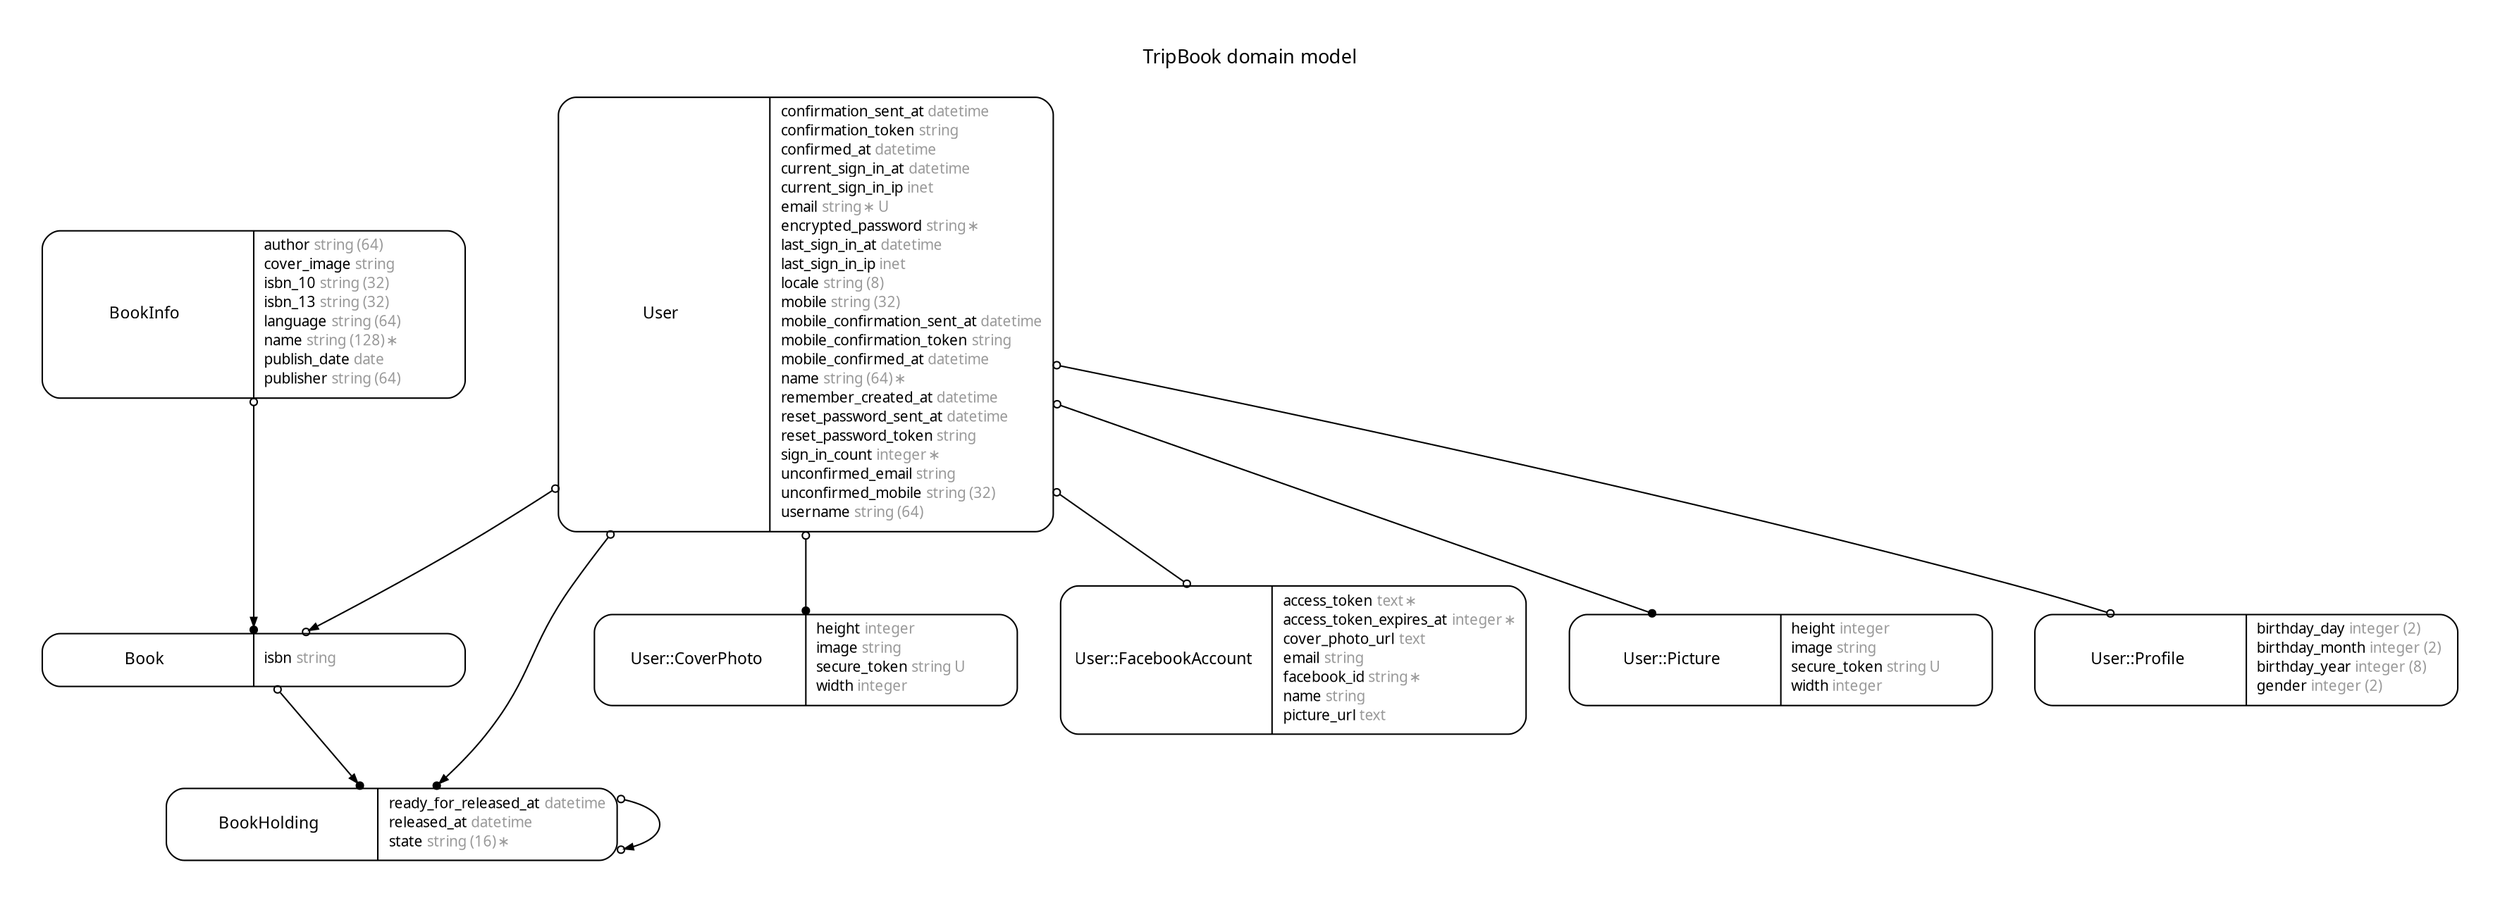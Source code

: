 digraph TripBook {
rankdir = "LR";
ranksep = "0.5";
nodesep = "0.4";
pad = "0.4,0.4";
margin = "0,0";
concentrate = "true";
labelloc = "t";
fontsize = "13";
fontname = "Arial BoldMT";
node[ shape  =  "Mrecord" , fontsize  =  "10" , fontname  =  "ArialMT" , margin  =  "0.07,0.05" , penwidth  =  "1.0"];
edge[ fontname  =  "ArialMT" , fontsize  =  "7" , dir  =  "both" , arrowsize  =  "0.9" , penwidth  =  "1.0" , labelangle  =  "32" , labeldistance  =  "1.8"];
rankdir = "TB";
label = "TripBook domain model\n\n";
m_Book [label = <<table border="0" align="center" cellspacing="0.5" cellpadding="0" width="134">
  <tr><td align="center" valign="bottom" width="130"><font face="Arial BoldMT" point-size="11">Book</font></td></tr>
</table>
|
<table border="0" align="left" cellspacing="2" cellpadding="0" width="134">
  <tr><td align="left" width="130" port="isbn">isbn <font face="Arial ItalicMT" color="grey60">string</font></td></tr>
</table>
>];
m_BookHolding [label = <<table border="0" align="center" cellspacing="0.5" cellpadding="0" width="134">
  <tr><td align="center" valign="bottom" width="130"><font face="Arial BoldMT" point-size="11">BookHolding</font></td></tr>
</table>
|
<table border="0" align="left" cellspacing="2" cellpadding="0" width="134">
  <tr><td align="left" width="130" port="ready_for_released_at">ready_for_released_at <font face="Arial ItalicMT" color="grey60">datetime</font></td></tr>
  <tr><td align="left" width="130" port="released_at">released_at <font face="Arial ItalicMT" color="grey60">datetime</font></td></tr>
  <tr><td align="left" width="130" port="state">state <font face="Arial ItalicMT" color="grey60">string (16) ∗</font></td></tr>
</table>
>];
m_BookInfo [label = <<table border="0" align="center" cellspacing="0.5" cellpadding="0" width="134">
  <tr><td align="center" valign="bottom" width="130"><font face="Arial BoldMT" point-size="11">BookInfo</font></td></tr>
</table>
|
<table border="0" align="left" cellspacing="2" cellpadding="0" width="134">
  <tr><td align="left" width="130" port="author">author <font face="Arial ItalicMT" color="grey60">string (64)</font></td></tr>
  <tr><td align="left" width="130" port="cover_image">cover_image <font face="Arial ItalicMT" color="grey60">string</font></td></tr>
  <tr><td align="left" width="130" port="isbn_10">isbn_10 <font face="Arial ItalicMT" color="grey60">string (32)</font></td></tr>
  <tr><td align="left" width="130" port="isbn_13">isbn_13 <font face="Arial ItalicMT" color="grey60">string (32)</font></td></tr>
  <tr><td align="left" width="130" port="language">language <font face="Arial ItalicMT" color="grey60">string (64)</font></td></tr>
  <tr><td align="left" width="130" port="name">name <font face="Arial ItalicMT" color="grey60">string (128) ∗</font></td></tr>
  <tr><td align="left" width="130" port="publish_date">publish_date <font face="Arial ItalicMT" color="grey60">date</font></td></tr>
  <tr><td align="left" width="130" port="publisher">publisher <font face="Arial ItalicMT" color="grey60">string (64)</font></td></tr>
</table>
>];
m_User [label = <<table border="0" align="center" cellspacing="0.5" cellpadding="0" width="134">
  <tr><td align="center" valign="bottom" width="130"><font face="Arial BoldMT" point-size="11">User</font></td></tr>
</table>
|
<table border="0" align="left" cellspacing="2" cellpadding="0" width="134">
  <tr><td align="left" width="130" port="confirmation_sent_at">confirmation_sent_at <font face="Arial ItalicMT" color="grey60">datetime</font></td></tr>
  <tr><td align="left" width="130" port="confirmation_token">confirmation_token <font face="Arial ItalicMT" color="grey60">string</font></td></tr>
  <tr><td align="left" width="130" port="confirmed_at">confirmed_at <font face="Arial ItalicMT" color="grey60">datetime</font></td></tr>
  <tr><td align="left" width="130" port="current_sign_in_at">current_sign_in_at <font face="Arial ItalicMT" color="grey60">datetime</font></td></tr>
  <tr><td align="left" width="130" port="current_sign_in_ip">current_sign_in_ip <font face="Arial ItalicMT" color="grey60">inet</font></td></tr>
  <tr><td align="left" width="130" port="email">email <font face="Arial ItalicMT" color="grey60">string ∗ U</font></td></tr>
  <tr><td align="left" width="130" port="encrypted_password">encrypted_password <font face="Arial ItalicMT" color="grey60">string ∗</font></td></tr>
  <tr><td align="left" width="130" port="last_sign_in_at">last_sign_in_at <font face="Arial ItalicMT" color="grey60">datetime</font></td></tr>
  <tr><td align="left" width="130" port="last_sign_in_ip">last_sign_in_ip <font face="Arial ItalicMT" color="grey60">inet</font></td></tr>
  <tr><td align="left" width="130" port="locale">locale <font face="Arial ItalicMT" color="grey60">string (8)</font></td></tr>
  <tr><td align="left" width="130" port="mobile">mobile <font face="Arial ItalicMT" color="grey60">string (32)</font></td></tr>
  <tr><td align="left" width="130" port="mobile_confirmation_sent_at">mobile_confirmation_sent_at <font face="Arial ItalicMT" color="grey60">datetime</font></td></tr>
  <tr><td align="left" width="130" port="mobile_confirmation_token">mobile_confirmation_token <font face="Arial ItalicMT" color="grey60">string</font></td></tr>
  <tr><td align="left" width="130" port="mobile_confirmed_at">mobile_confirmed_at <font face="Arial ItalicMT" color="grey60">datetime</font></td></tr>
  <tr><td align="left" width="130" port="name">name <font face="Arial ItalicMT" color="grey60">string (64) ∗</font></td></tr>
  <tr><td align="left" width="130" port="remember_created_at">remember_created_at <font face="Arial ItalicMT" color="grey60">datetime</font></td></tr>
  <tr><td align="left" width="130" port="reset_password_sent_at">reset_password_sent_at <font face="Arial ItalicMT" color="grey60">datetime</font></td></tr>
  <tr><td align="left" width="130" port="reset_password_token">reset_password_token <font face="Arial ItalicMT" color="grey60">string</font></td></tr>
  <tr><td align="left" width="130" port="sign_in_count">sign_in_count <font face="Arial ItalicMT" color="grey60">integer ∗</font></td></tr>
  <tr><td align="left" width="130" port="unconfirmed_email">unconfirmed_email <font face="Arial ItalicMT" color="grey60">string</font></td></tr>
  <tr><td align="left" width="130" port="unconfirmed_mobile">unconfirmed_mobile <font face="Arial ItalicMT" color="grey60">string (32)</font></td></tr>
  <tr><td align="left" width="130" port="username">username <font face="Arial ItalicMT" color="grey60">string (64)</font></td></tr>
</table>
>];
"m_User::CoverPhoto" [label = <<table border="0" align="center" cellspacing="0.5" cellpadding="0" width="134">
  <tr><td align="center" valign="bottom" width="130"><font face="Arial BoldMT" point-size="11">User::CoverPhoto</font></td></tr>
</table>
|
<table border="0" align="left" cellspacing="2" cellpadding="0" width="134">
  <tr><td align="left" width="130" port="height">height <font face="Arial ItalicMT" color="grey60">integer</font></td></tr>
  <tr><td align="left" width="130" port="image">image <font face="Arial ItalicMT" color="grey60">string</font></td></tr>
  <tr><td align="left" width="130" port="secure_token">secure_token <font face="Arial ItalicMT" color="grey60">string U</font></td></tr>
  <tr><td align="left" width="130" port="width">width <font face="Arial ItalicMT" color="grey60">integer</font></td></tr>
</table>
>];
"m_User::FacebookAccount" [label = <<table border="0" align="center" cellspacing="0.5" cellpadding="0" width="134">
  <tr><td align="center" valign="bottom" width="130"><font face="Arial BoldMT" point-size="11">User::FacebookAccount</font></td></tr>
</table>
|
<table border="0" align="left" cellspacing="2" cellpadding="0" width="134">
  <tr><td align="left" width="130" port="access_token">access_token <font face="Arial ItalicMT" color="grey60">text ∗</font></td></tr>
  <tr><td align="left" width="130" port="access_token_expires_at">access_token_expires_at <font face="Arial ItalicMT" color="grey60">integer ∗</font></td></tr>
  <tr><td align="left" width="130" port="cover_photo_url">cover_photo_url <font face="Arial ItalicMT" color="grey60">text</font></td></tr>
  <tr><td align="left" width="130" port="email">email <font face="Arial ItalicMT" color="grey60">string</font></td></tr>
  <tr><td align="left" width="130" port="facebook_id">facebook_id <font face="Arial ItalicMT" color="grey60">string ∗</font></td></tr>
  <tr><td align="left" width="130" port="name">name <font face="Arial ItalicMT" color="grey60">string</font></td></tr>
  <tr><td align="left" width="130" port="picture_url">picture_url <font face="Arial ItalicMT" color="grey60">text</font></td></tr>
</table>
>];
"m_User::Picture" [label = <<table border="0" align="center" cellspacing="0.5" cellpadding="0" width="134">
  <tr><td align="center" valign="bottom" width="130"><font face="Arial BoldMT" point-size="11">User::Picture</font></td></tr>
</table>
|
<table border="0" align="left" cellspacing="2" cellpadding="0" width="134">
  <tr><td align="left" width="130" port="height">height <font face="Arial ItalicMT" color="grey60">integer</font></td></tr>
  <tr><td align="left" width="130" port="image">image <font face="Arial ItalicMT" color="grey60">string</font></td></tr>
  <tr><td align="left" width="130" port="secure_token">secure_token <font face="Arial ItalicMT" color="grey60">string U</font></td></tr>
  <tr><td align="left" width="130" port="width">width <font face="Arial ItalicMT" color="grey60">integer</font></td></tr>
</table>
>];
"m_User::Profile" [label = <<table border="0" align="center" cellspacing="0.5" cellpadding="0" width="134">
  <tr><td align="center" valign="bottom" width="130"><font face="Arial BoldMT" point-size="11">User::Profile</font></td></tr>
</table>
|
<table border="0" align="left" cellspacing="2" cellpadding="0" width="134">
  <tr><td align="left" width="130" port="birthday_day">birthday_day <font face="Arial ItalicMT" color="grey60">integer (2)</font></td></tr>
  <tr><td align="left" width="130" port="birthday_month">birthday_month <font face="Arial ItalicMT" color="grey60">integer (2)</font></td></tr>
  <tr><td align="left" width="130" port="birthday_year">birthday_year <font face="Arial ItalicMT" color="grey60">integer (8)</font></td></tr>
  <tr><td align="left" width="130" port="gender">gender <font face="Arial ItalicMT" color="grey60">integer (2)</font></td></tr>
</table>
>];
  m_User -> "m_User::Profile" [arrowsize = "0.6", arrowhead = "odot", arrowtail = "odot", weight = "2"];
  m_User -> "m_User::Picture" [arrowsize = "0.6", arrowhead = "dot", arrowtail = "odot", weight = "2"];
  m_User -> "m_User::CoverPhoto" [arrowsize = "0.6", arrowhead = "dot", arrowtail = "odot", weight = "2"];
  m_User -> m_Book [arrowsize = "0.6", arrowhead = "dotnormal", arrowtail = "odot", weight = "2"];
  m_User -> m_BookHolding [arrowsize = "0.6", arrowhead = "dotnormal", arrowtail = "odot", weight = "3"];
  m_User -> m_Book [style = "dotted", arrowsize = "0.6", arrowhead = "odotnormal", arrowtail = "odot", weight = "2", constraint = "false"];
  m_User -> m_Book [style = "dotted", arrowsize = "0.6", arrowhead = "odotnormal", arrowtail = "odot", weight = "1", constraint = "false"];
  m_User -> "m_User::FacebookAccount" [arrowsize = "0.6", arrowhead = "odot", arrowtail = "odot", weight = "2"];
  m_Book -> m_BookHolding [arrowsize = "0.6", arrowhead = "dotnormal", arrowtail = "odot", weight = "3"];
  m_Book -> m_User [style = "dotted", arrowsize = "0.6", arrowhead = "odot", arrowtail = "odot", weight = "1", constraint = "false"];
  m_BookInfo -> m_Book [arrowsize = "0.6", arrowhead = "dotnormal", arrowtail = "odot", weight = "2"];
  m_BookHolding -> m_BookHolding [arrowsize = "0.6", arrowhead = "odotnormal", arrowtail = "odot", weight = "1"];
}
